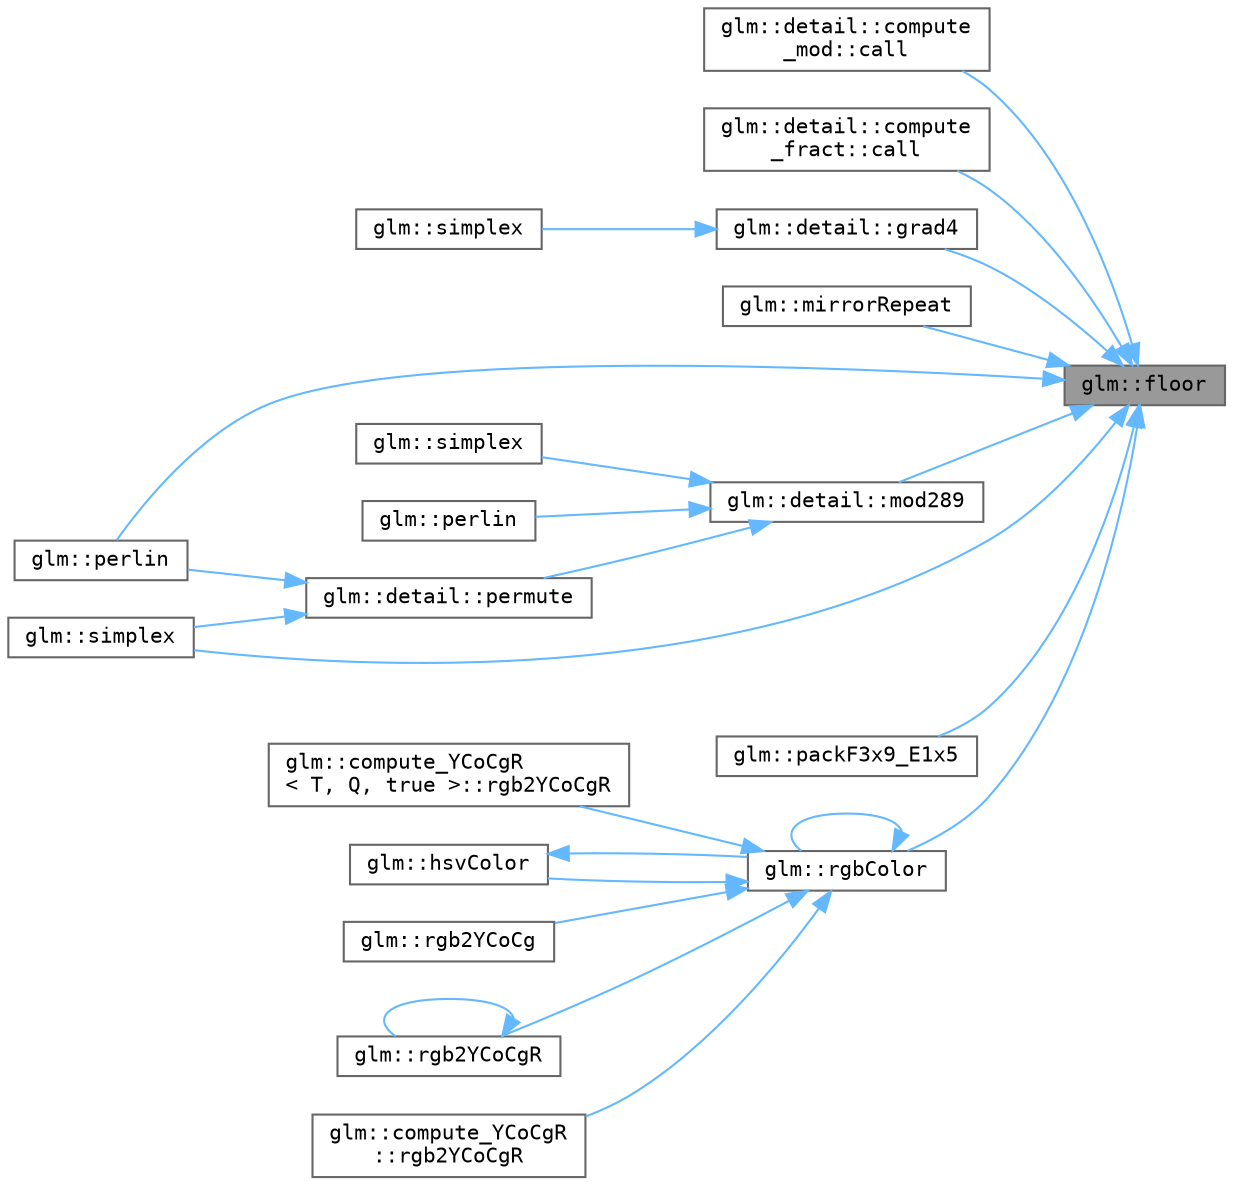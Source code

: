 digraph "glm::floor"
{
 // LATEX_PDF_SIZE
  bgcolor="transparent";
  edge [fontname=Terminal,fontsize=10,labelfontname=Helvetica,labelfontsize=10];
  node [fontname=Terminal,fontsize=10,shape=box,height=0.2,width=0.4];
  rankdir="RL";
  Node1 [label="glm::floor",height=0.2,width=0.4,color="gray40", fillcolor="grey60", style="filled", fontcolor="black",tooltip=" "];
  Node1 -> Node2 [dir="back",color="steelblue1",style="solid"];
  Node2 [label="glm::detail::compute\l_mod::call",height=0.2,width=0.4,color="grey40", fillcolor="white", style="filled",URL="$structglm_1_1detail_1_1compute__mod.html#a2c10f80c7c564d5af28a3500bed6a3bd",tooltip=" "];
  Node1 -> Node3 [dir="back",color="steelblue1",style="solid"];
  Node3 [label="glm::detail::compute\l_fract::call",height=0.2,width=0.4,color="grey40", fillcolor="white", style="filled",URL="$structglm_1_1detail_1_1compute__fract.html#aaafc0ecf61e411e471cdc3674ce1e65e",tooltip=" "];
  Node1 -> Node4 [dir="back",color="steelblue1",style="solid"];
  Node4 [label="glm::detail::grad4",height=0.2,width=0.4,color="grey40", fillcolor="white", style="filled",URL="$namespaceglm_1_1detail.html#a0965e390852c88cacea1f110adae8d90",tooltip=" "];
  Node4 -> Node5 [dir="back",color="steelblue1",style="solid"];
  Node5 [label="glm::simplex",height=0.2,width=0.4,color="grey40", fillcolor="white", style="filled",URL="$namespaceglm.html#ab64811bdfcbf5cbd222e3cb50119816a",tooltip=" "];
  Node1 -> Node6 [dir="back",color="steelblue1",style="solid"];
  Node6 [label="glm::mirrorRepeat",height=0.2,width=0.4,color="grey40", fillcolor="white", style="filled",URL="$group__ext__scalar__common.html#ga16a89b0661b60d5bea85137bbae74d73",tooltip=" "];
  Node1 -> Node7 [dir="back",color="steelblue1",style="solid"];
  Node7 [label="glm::detail::mod289",height=0.2,width=0.4,color="grey40", fillcolor="white", style="filled",URL="$namespaceglm_1_1detail.html#a9968154b610b2b78f492b2f7babd728c",tooltip=" "];
  Node7 -> Node8 [dir="back",color="steelblue1",style="solid"];
  Node8 [label="glm::perlin",height=0.2,width=0.4,color="grey40", fillcolor="white", style="filled",URL="$namespaceglm.html#add5d8345389c307da58e6916d949c4be",tooltip=" "];
  Node7 -> Node9 [dir="back",color="steelblue1",style="solid"];
  Node9 [label="glm::detail::permute",height=0.2,width=0.4,color="grey40", fillcolor="white", style="filled",URL="$namespaceglm_1_1detail.html#adce908e01ac22b5e55c29bacbf6a37a5",tooltip=" "];
  Node9 -> Node10 [dir="back",color="steelblue1",style="solid"];
  Node10 [label="glm::perlin",height=0.2,width=0.4,color="grey40", fillcolor="white", style="filled",URL="$namespaceglm.html#a54326f7a6c7c00d7702fe6f15fa0d13f",tooltip=" "];
  Node9 -> Node11 [dir="back",color="steelblue1",style="solid"];
  Node11 [label="glm::simplex",height=0.2,width=0.4,color="grey40", fillcolor="white", style="filled",URL="$namespaceglm.html#a09cb6ae89b52ee4c47e7b708b84e4d13",tooltip=" "];
  Node7 -> Node12 [dir="back",color="steelblue1",style="solid"];
  Node12 [label="glm::simplex",height=0.2,width=0.4,color="grey40", fillcolor="white", style="filled",URL="$namespaceglm.html#a9647df123e68432133be68c141dbee4a",tooltip=" "];
  Node1 -> Node13 [dir="back",color="steelblue1",style="solid"];
  Node13 [label="glm::packF3x9_E1x5",height=0.2,width=0.4,color="grey40", fillcolor="white", style="filled",URL="$group__gtc__packing.html#ga0984f9598edc648d59a9643d9a61b121",tooltip=" "];
  Node1 -> Node10 [dir="back",color="steelblue1",style="solid"];
  Node1 -> Node14 [dir="back",color="steelblue1",style="solid"];
  Node14 [label="glm::rgbColor",height=0.2,width=0.4,color="grey40", fillcolor="white", style="filled",URL="$group__gtx__color__space.html#ga4f9e373913d733dce0807df389f7d2b0",tooltip=" "];
  Node14 -> Node15 [dir="back",color="steelblue1",style="solid"];
  Node15 [label="glm::hsvColor",height=0.2,width=0.4,color="grey40", fillcolor="white", style="filled",URL="$group__gtx__color__space.html#gad8e8b0183982509b7fa4501db019035e",tooltip=" "];
  Node15 -> Node14 [dir="back",color="steelblue1",style="solid"];
  Node14 -> Node16 [dir="back",color="steelblue1",style="solid"];
  Node16 [label="glm::rgb2YCoCg",height=0.2,width=0.4,color="grey40", fillcolor="white", style="filled",URL="$group__gtx__color__space___y_co_cg.html#ga3a3c1f86c4a1a69a37691bd25756e78a",tooltip=" "];
  Node14 -> Node17 [dir="back",color="steelblue1",style="solid"];
  Node17 [label="glm::rgb2YCoCgR",height=0.2,width=0.4,color="grey40", fillcolor="white", style="filled",URL="$group__gtx__color__space___y_co_cg.html#ga07fbe87de445c16b1cd6f237bfc1afda",tooltip=" "];
  Node17 -> Node17 [dir="back",color="steelblue1",style="solid"];
  Node14 -> Node18 [dir="back",color="steelblue1",style="solid"];
  Node18 [label="glm::compute_YCoCgR\l::rgb2YCoCgR",height=0.2,width=0.4,color="grey40", fillcolor="white", style="filled",URL="$classglm_1_1compute___y_co_cg_r.html#a89aaa37f12efc674626e6ff6349e5294",tooltip=" "];
  Node14 -> Node19 [dir="back",color="steelblue1",style="solid"];
  Node19 [label="glm::compute_YCoCgR\l\< T, Q, true \>::rgb2YCoCgR",height=0.2,width=0.4,color="grey40", fillcolor="white", style="filled",URL="$classglm_1_1compute___y_co_cg_r_3_01_t_00_01_q_00_01true_01_4.html#ab9c1887c48be527fd8815ac9cb07d025",tooltip=" "];
  Node14 -> Node14 [dir="back",color="steelblue1",style="solid"];
  Node1 -> Node11 [dir="back",color="steelblue1",style="solid"];
}
